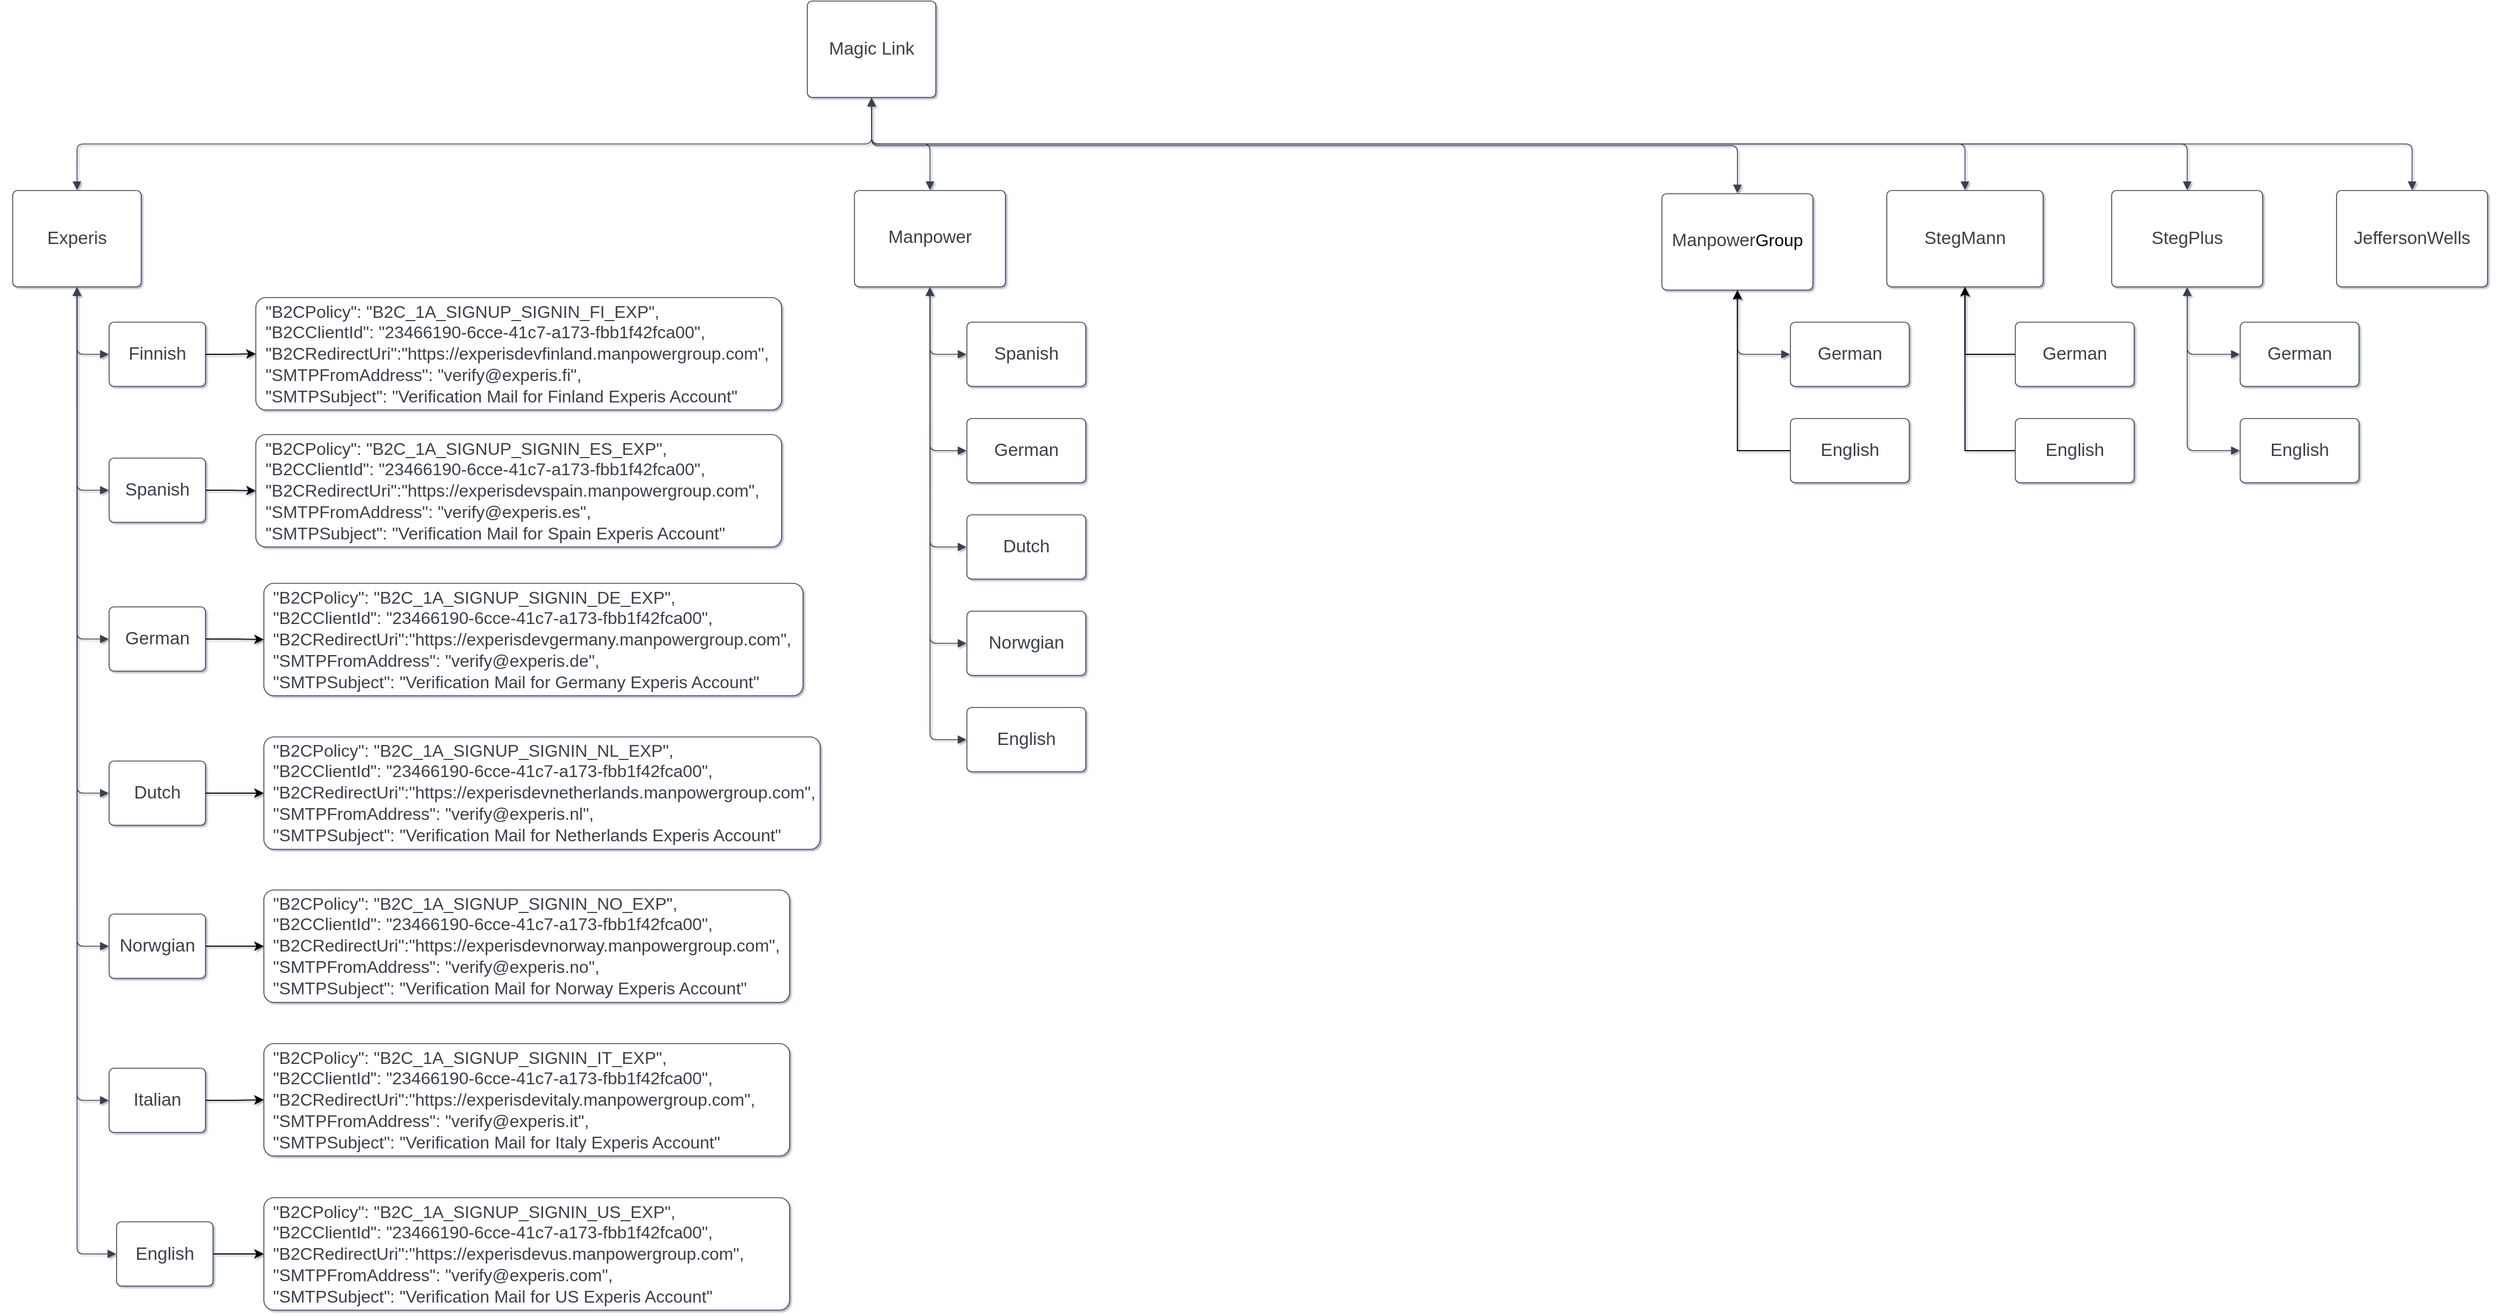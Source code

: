 <mxfile version="16.6.7" type="github">
  <diagram name="Page-1" id="2c0d36ab-eaac-3732-788b-9136903baeff">
    <mxGraphModel dx="1929" dy="1022" grid="0" gridSize="10" guides="1" tooltips="1" connect="1" arrows="1" fold="1" page="1" pageScale="1.5" pageWidth="1169" pageHeight="827" background="none" math="0" shadow="1">
      <root>
        <mxCell id="0" />
        <mxCell id="1" parent="0" />
        <UserObject label="Magic Link" lucidchartObjectId="PiOZ4DX_Big-" id="aTxPhsPDwdjpoUrH5r-v-144">
          <mxCell style="html=1;overflow=block;blockSpacing=1;whiteSpace=wrap;fontSize=16.7;fontColor=#3a414a;spacing=9;strokeColor=#3a414a;strokeOpacity=100;rounded=1;absoluteArcSize=1;arcSize=9;strokeWidth=0.8;" vertex="1" parent="1">
            <mxGeometry x="756.86" y="2" width="120" height="90" as="geometry" />
          </mxCell>
        </UserObject>
        <UserObject label="" lucidchartObjectId="ZiOZGguRaLmm" id="aTxPhsPDwdjpoUrH5r-v-145">
          <mxCell style="html=1;jettySize=18;whiteSpace=wrap;fontSize=13;strokeColor=#3a414a;strokeOpacity=100;strokeWidth=0.8;rounded=1;arcSize=12;edgeStyle=orthogonalEdgeStyle;startArrow=none;endArrow=block;endFill=1;exitX=0.5;exitY=1.004;exitPerimeter=0;entryX=0.5;entryY=-0.004;entryPerimeter=0;" edge="1" parent="1" source="aTxPhsPDwdjpoUrH5r-v-144" target="aTxPhsPDwdjpoUrH5r-v-146">
            <mxGeometry width="100" height="100" relative="1" as="geometry">
              <Array as="points" />
            </mxGeometry>
          </mxCell>
        </UserObject>
        <UserObject label="Experis" lucidchartObjectId="1iOZnD-nTKx4" id="aTxPhsPDwdjpoUrH5r-v-146">
          <mxCell style="html=1;overflow=block;blockSpacing=1;whiteSpace=wrap;fontSize=16.7;fontColor=#3a414a;spacing=9;strokeColor=#3a414a;strokeOpacity=100;rounded=1;absoluteArcSize=1;arcSize=9;strokeWidth=0.8;" vertex="1" parent="1">
            <mxGeometry x="14.86" y="179" width="120" height="90" as="geometry" />
          </mxCell>
        </UserObject>
        <UserObject label="&lt;div style=&quot;display: flex; justify-content: center; text-align: center; align-items: baseline; font-size: 0; line-height: 1.25;margin-top: -2px;&quot;&gt;&lt;span&gt;&lt;span style=&quot;font-size:16.7px;color:#3a414a;&quot;&gt;Manpower&lt;/span&gt;&lt;span style=&quot;font-size:16px;color:#000000;&quot;&gt;  &lt;/span&gt;&lt;/span&gt;&lt;/div&gt;" lucidchartObjectId="skOZSB2yyKiF" id="aTxPhsPDwdjpoUrH5r-v-147">
          <mxCell style="html=1;overflow=block;blockSpacing=1;whiteSpace=wrap;fontSize=13;spacing=9;strokeColor=#3a414a;strokeOpacity=100;rounded=1;absoluteArcSize=1;arcSize=9;strokeWidth=0.8;" vertex="1" parent="1">
            <mxGeometry x="800.86" y="179" width="141" height="90" as="geometry" />
          </mxCell>
        </UserObject>
        <UserObject label="&lt;div style=&quot;display: flex; justify-content: center; text-align: center; align-items: baseline; font-size: 0; line-height: 1.25;margin-top: -2px;&quot;&gt;&lt;span&gt;&lt;span style=&quot;font-size:16.7px;color:#3a414a;&quot;&gt;Manpower&lt;/span&gt;&lt;span style=&quot;font-size:16px;color:#000000;&quot;&gt;Group &lt;/span&gt;&lt;/span&gt;&lt;/div&gt;" lucidchartObjectId="JkOZE8Wvqn3B" id="aTxPhsPDwdjpoUrH5r-v-148">
          <mxCell style="html=1;overflow=block;blockSpacing=1;whiteSpace=wrap;fontSize=13;spacing=9;strokeColor=#3a414a;strokeOpacity=100;rounded=1;absoluteArcSize=1;arcSize=9;strokeWidth=0.8;" vertex="1" parent="1">
            <mxGeometry x="1554.86" y="182" width="141" height="90" as="geometry" />
          </mxCell>
        </UserObject>
        <UserObject label="StegMann" lucidchartObjectId="2kOZYdI3XuVO" id="aTxPhsPDwdjpoUrH5r-v-149">
          <mxCell style="html=1;overflow=block;blockSpacing=1;whiteSpace=wrap;fontSize=16.7;fontColor=#3a414a;spacing=9;strokeColor=#3a414a;strokeOpacity=100;rounded=1;absoluteArcSize=1;arcSize=9;strokeWidth=0.8;" vertex="1" parent="1">
            <mxGeometry x="1764.86" y="179" width="146" height="90" as="geometry" />
          </mxCell>
        </UserObject>
        <UserObject label="StegPlus" lucidchartObjectId="nlOZSswLDvKH" id="aTxPhsPDwdjpoUrH5r-v-150">
          <mxCell style="html=1;overflow=block;blockSpacing=1;whiteSpace=wrap;fontSize=16.7;fontColor=#3a414a;spacing=9;strokeColor=#3a414a;strokeOpacity=100;rounded=1;absoluteArcSize=1;arcSize=9;strokeWidth=0.8;" vertex="1" parent="1">
            <mxGeometry x="1974.86" y="179" width="141" height="90" as="geometry" />
          </mxCell>
        </UserObject>
        <UserObject label="" lucidchartObjectId="QlOZ30-aLBsC" id="aTxPhsPDwdjpoUrH5r-v-151">
          <mxCell style="html=1;jettySize=18;whiteSpace=wrap;fontSize=13;strokeColor=#3a414a;strokeOpacity=100;strokeWidth=0.8;rounded=1;arcSize=12;edgeStyle=orthogonalEdgeStyle;startArrow=block;startFill=1;endArrow=block;endFill=1;exitX=0.5;exitY=-0.004;exitPerimeter=0;entryX=0.5;entryY=1.004;entryPerimeter=0;" edge="1" parent="1" source="aTxPhsPDwdjpoUrH5r-v-147" target="aTxPhsPDwdjpoUrH5r-v-144">
            <mxGeometry width="100" height="100" relative="1" as="geometry">
              <Array as="points" />
            </mxGeometry>
          </mxCell>
        </UserObject>
        <UserObject label="" lucidchartObjectId="mmOZuq59VtZW" id="aTxPhsPDwdjpoUrH5r-v-152">
          <mxCell style="html=1;jettySize=18;whiteSpace=wrap;fontSize=13;strokeColor=#3a414a;strokeOpacity=100;strokeWidth=0.8;rounded=1;arcSize=12;edgeStyle=orthogonalEdgeStyle;startArrow=block;startFill=1;endArrow=block;endFill=1;exitX=0.5;exitY=1.004;exitPerimeter=0;entryX=-0.004;entryY=0.5;entryPerimeter=0;" edge="1" parent="1" source="aTxPhsPDwdjpoUrH5r-v-146" target="aTxPhsPDwdjpoUrH5r-v-153">
            <mxGeometry width="100" height="100" relative="1" as="geometry">
              <Array as="points" />
            </mxGeometry>
          </mxCell>
        </UserObject>
        <mxCell id="aTxPhsPDwdjpoUrH5r-v-204" style="edgeStyle=orthogonalEdgeStyle;rounded=0;orthogonalLoop=1;jettySize=auto;html=1;exitX=1;exitY=0.5;exitDx=0;exitDy=0;entryX=0;entryY=0.5;entryDx=0;entryDy=0;fontSize=16;" edge="1" parent="1" source="aTxPhsPDwdjpoUrH5r-v-153" target="aTxPhsPDwdjpoUrH5r-v-202">
          <mxGeometry relative="1" as="geometry" />
        </mxCell>
        <UserObject label="Finnish" lucidchartObjectId="smOZ1ysyvt6c" id="aTxPhsPDwdjpoUrH5r-v-153">
          <mxCell style="html=1;overflow=block;blockSpacing=1;whiteSpace=wrap;fontSize=16.7;fontColor=#3a414a;spacing=9;strokeColor=#3a414a;strokeOpacity=100;rounded=1;absoluteArcSize=1;arcSize=9;strokeWidth=0.8;" vertex="1" parent="1">
            <mxGeometry x="104.86" y="302" width="90" height="60" as="geometry" />
          </mxCell>
        </UserObject>
        <UserObject label="" lucidchartObjectId="7mOZC1Qm9rIK" id="aTxPhsPDwdjpoUrH5r-v-154">
          <mxCell style="html=1;jettySize=18;whiteSpace=wrap;fontSize=13;strokeColor=#3a414a;strokeOpacity=100;strokeWidth=0.8;rounded=1;arcSize=12;edgeStyle=orthogonalEdgeStyle;startArrow=block;startFill=1;endArrow=block;endFill=1;exitX=0.5;exitY=-0.004;exitPerimeter=0;entryX=0.5;entryY=1.004;entryPerimeter=0;" edge="1" parent="1" source="aTxPhsPDwdjpoUrH5r-v-148" target="aTxPhsPDwdjpoUrH5r-v-144">
            <mxGeometry width="100" height="100" relative="1" as="geometry">
              <Array as="points" />
            </mxGeometry>
          </mxCell>
        </UserObject>
        <UserObject label="" lucidchartObjectId="anOZwPcGyAYV" id="aTxPhsPDwdjpoUrH5r-v-155">
          <mxCell style="html=1;jettySize=18;whiteSpace=wrap;fontSize=13;strokeColor=#3a414a;strokeOpacity=100;strokeWidth=0.8;rounded=1;arcSize=12;edgeStyle=orthogonalEdgeStyle;startArrow=block;startFill=1;endArrow=block;endFill=1;exitX=0.5;exitY=-0.004;exitPerimeter=0;entryX=0.5;entryY=1.004;entryPerimeter=0;" edge="1" parent="1" source="aTxPhsPDwdjpoUrH5r-v-149" target="aTxPhsPDwdjpoUrH5r-v-144">
            <mxGeometry width="100" height="100" relative="1" as="geometry">
              <Array as="points" />
            </mxGeometry>
          </mxCell>
        </UserObject>
        <UserObject label="" lucidchartObjectId="nnOZwjyOks1X" id="aTxPhsPDwdjpoUrH5r-v-156">
          <mxCell style="html=1;jettySize=18;whiteSpace=wrap;fontSize=13;strokeColor=#3a414a;strokeOpacity=100;strokeWidth=0.8;rounded=1;arcSize=12;edgeStyle=orthogonalEdgeStyle;startArrow=block;startFill=1;endArrow=block;endFill=1;exitX=0.5;exitY=-0.004;exitPerimeter=0;entryX=0.5;entryY=1.004;entryPerimeter=0;" edge="1" parent="1" source="aTxPhsPDwdjpoUrH5r-v-150" target="aTxPhsPDwdjpoUrH5r-v-144">
            <mxGeometry width="100" height="100" relative="1" as="geometry">
              <Array as="points" />
            </mxGeometry>
          </mxCell>
        </UserObject>
        <mxCell id="aTxPhsPDwdjpoUrH5r-v-233" style="edgeStyle=orthogonalEdgeStyle;rounded=0;orthogonalLoop=1;jettySize=auto;html=1;exitX=1;exitY=0.5;exitDx=0;exitDy=0;fontSize=16;" edge="1" parent="1" source="aTxPhsPDwdjpoUrH5r-v-157" target="aTxPhsPDwdjpoUrH5r-v-218">
          <mxGeometry relative="1" as="geometry" />
        </mxCell>
        <UserObject label="Spanish" lucidchartObjectId="yoOZtOEQ.x4f" id="aTxPhsPDwdjpoUrH5r-v-157">
          <mxCell style="html=1;overflow=block;blockSpacing=1;whiteSpace=wrap;fontSize=16.7;fontColor=#3a414a;spacing=9;strokeColor=#3a414a;strokeOpacity=100;rounded=1;absoluteArcSize=1;arcSize=9;strokeWidth=0.8;" vertex="1" parent="1">
            <mxGeometry x="104.86" y="429" width="90" height="60" as="geometry" />
          </mxCell>
        </UserObject>
        <UserObject label="" lucidchartObjectId="GoOZQtOKytFp" id="aTxPhsPDwdjpoUrH5r-v-158">
          <mxCell style="html=1;jettySize=18;whiteSpace=wrap;fontSize=13;strokeColor=#3a414a;strokeOpacity=100;strokeWidth=0.8;rounded=1;arcSize=12;edgeStyle=orthogonalEdgeStyle;startArrow=block;startFill=1;endArrow=block;endFill=1;exitX=-0.004;exitY=0.5;exitPerimeter=0;entryX=0.5;entryY=1.004;entryPerimeter=0;" edge="1" parent="1" source="aTxPhsPDwdjpoUrH5r-v-157" target="aTxPhsPDwdjpoUrH5r-v-146">
            <mxGeometry width="100" height="100" relative="1" as="geometry">
              <Array as="points" />
            </mxGeometry>
          </mxCell>
        </UserObject>
        <mxCell id="aTxPhsPDwdjpoUrH5r-v-232" style="edgeStyle=orthogonalEdgeStyle;rounded=0;orthogonalLoop=1;jettySize=auto;html=1;exitX=1;exitY=0.5;exitDx=0;exitDy=0;entryX=0;entryY=0.5;entryDx=0;entryDy=0;fontSize=16;" edge="1" parent="1" source="aTxPhsPDwdjpoUrH5r-v-159" target="aTxPhsPDwdjpoUrH5r-v-221">
          <mxGeometry relative="1" as="geometry" />
        </mxCell>
        <UserObject label="German" lucidchartObjectId="PoOZZvPEHMNO" id="aTxPhsPDwdjpoUrH5r-v-159">
          <mxCell style="html=1;overflow=block;blockSpacing=1;whiteSpace=wrap;fontSize=16.7;fontColor=#3a414a;spacing=9;strokeColor=#3a414a;strokeOpacity=100;rounded=1;absoluteArcSize=1;arcSize=9;strokeWidth=0.8;" vertex="1" parent="1">
            <mxGeometry x="104.86" y="568" width="90" height="60" as="geometry" />
          </mxCell>
        </UserObject>
        <mxCell id="aTxPhsPDwdjpoUrH5r-v-224" style="edgeStyle=orthogonalEdgeStyle;rounded=0;orthogonalLoop=1;jettySize=auto;html=1;exitX=1;exitY=0.5;exitDx=0;exitDy=0;entryX=0;entryY=0.5;entryDx=0;entryDy=0;fontSize=16;" edge="1" parent="1" source="aTxPhsPDwdjpoUrH5r-v-160" target="aTxPhsPDwdjpoUrH5r-v-223">
          <mxGeometry relative="1" as="geometry" />
        </mxCell>
        <UserObject label="Dutch" lucidchartObjectId="2oOZGnbe2nEk" id="aTxPhsPDwdjpoUrH5r-v-160">
          <mxCell style="html=1;overflow=block;blockSpacing=1;whiteSpace=wrap;fontSize=16.7;fontColor=#3a414a;spacing=9;strokeColor=#3a414a;strokeOpacity=100;rounded=1;absoluteArcSize=1;arcSize=9;strokeWidth=0.8;" vertex="1" parent="1">
            <mxGeometry x="104.86" y="712" width="90" height="60" as="geometry" />
          </mxCell>
        </UserObject>
        <mxCell id="aTxPhsPDwdjpoUrH5r-v-226" style="edgeStyle=orthogonalEdgeStyle;rounded=0;orthogonalLoop=1;jettySize=auto;html=1;exitX=1;exitY=0.5;exitDx=0;exitDy=0;entryX=0;entryY=0.5;entryDx=0;entryDy=0;fontSize=16;" edge="1" parent="1" source="aTxPhsPDwdjpoUrH5r-v-161" target="aTxPhsPDwdjpoUrH5r-v-225">
          <mxGeometry relative="1" as="geometry" />
        </mxCell>
        <UserObject label="Norwgian" lucidchartObjectId="opOZhRMM~_Cu" id="aTxPhsPDwdjpoUrH5r-v-161">
          <mxCell style="html=1;overflow=block;blockSpacing=1;whiteSpace=wrap;fontSize=16.7;fontColor=#3a414a;spacing=9;strokeColor=#3a414a;strokeOpacity=100;rounded=1;absoluteArcSize=1;arcSize=9;strokeWidth=0.8;" vertex="1" parent="1">
            <mxGeometry x="104.86" y="855" width="90" height="60" as="geometry" />
          </mxCell>
        </UserObject>
        <UserObject label="" lucidchartObjectId="FpOZ~HUqA6MZ" id="aTxPhsPDwdjpoUrH5r-v-162">
          <mxCell style="html=1;jettySize=18;whiteSpace=wrap;fontSize=13;strokeColor=#3a414a;strokeOpacity=100;strokeWidth=0.8;rounded=1;arcSize=12;edgeStyle=orthogonalEdgeStyle;startArrow=block;startFill=1;endArrow=block;endFill=1;exitX=-0.004;exitY=0.5;exitPerimeter=0;entryX=0.5;entryY=1.004;entryPerimeter=0;" edge="1" parent="1" source="aTxPhsPDwdjpoUrH5r-v-159" target="aTxPhsPDwdjpoUrH5r-v-146">
            <mxGeometry width="100" height="100" relative="1" as="geometry">
              <Array as="points" />
            </mxGeometry>
          </mxCell>
        </UserObject>
        <UserObject label="" lucidchartObjectId="KpOZp.D63iBw" id="aTxPhsPDwdjpoUrH5r-v-163">
          <mxCell style="html=1;jettySize=18;whiteSpace=wrap;fontSize=13;strokeColor=#3a414a;strokeOpacity=100;strokeWidth=0.8;rounded=1;arcSize=12;edgeStyle=orthogonalEdgeStyle;startArrow=block;startFill=1;endArrow=block;endFill=1;exitX=-0.004;exitY=0.5;exitPerimeter=0;entryX=0.5;entryY=1.004;entryPerimeter=0;" edge="1" parent="1" source="aTxPhsPDwdjpoUrH5r-v-160" target="aTxPhsPDwdjpoUrH5r-v-146">
            <mxGeometry width="100" height="100" relative="1" as="geometry">
              <Array as="points" />
            </mxGeometry>
          </mxCell>
        </UserObject>
        <UserObject label="" lucidchartObjectId="VpOZRImWIGP0" id="aTxPhsPDwdjpoUrH5r-v-164">
          <mxCell style="html=1;jettySize=18;whiteSpace=wrap;fontSize=13;strokeColor=#3a414a;strokeOpacity=100;strokeWidth=0.8;rounded=1;arcSize=12;edgeStyle=orthogonalEdgeStyle;startArrow=block;startFill=1;endArrow=block;endFill=1;exitX=-0.004;exitY=0.5;exitPerimeter=0;entryX=0.5;entryY=1.004;entryPerimeter=0;" edge="1" parent="1" source="aTxPhsPDwdjpoUrH5r-v-161" target="aTxPhsPDwdjpoUrH5r-v-146">
            <mxGeometry width="100" height="100" relative="1" as="geometry">
              <Array as="points" />
            </mxGeometry>
          </mxCell>
        </UserObject>
        <mxCell id="aTxPhsPDwdjpoUrH5r-v-231" style="edgeStyle=orthogonalEdgeStyle;rounded=0;orthogonalLoop=1;jettySize=auto;html=1;exitX=1;exitY=0.5;exitDx=0;exitDy=0;entryX=0;entryY=0.5;entryDx=0;entryDy=0;fontSize=16;" edge="1" parent="1" source="aTxPhsPDwdjpoUrH5r-v-165" target="aTxPhsPDwdjpoUrH5r-v-227">
          <mxGeometry relative="1" as="geometry" />
        </mxCell>
        <UserObject label="Italian" lucidchartObjectId="0qOZ~KKtSK-b" id="aTxPhsPDwdjpoUrH5r-v-165">
          <mxCell style="html=1;overflow=block;blockSpacing=1;whiteSpace=wrap;fontSize=16.7;fontColor=#3a414a;spacing=9;strokeColor=#3a414a;strokeOpacity=100;rounded=1;absoluteArcSize=1;arcSize=9;strokeWidth=0.8;" vertex="1" parent="1">
            <mxGeometry x="104.86" y="999" width="90" height="60" as="geometry" />
          </mxCell>
        </UserObject>
        <UserObject label="" lucidchartObjectId="_qOZkhLXlt3I" id="aTxPhsPDwdjpoUrH5r-v-166">
          <mxCell style="html=1;jettySize=18;whiteSpace=wrap;fontSize=13;strokeColor=#3a414a;strokeOpacity=100;strokeWidth=0.8;rounded=1;arcSize=12;edgeStyle=orthogonalEdgeStyle;startArrow=block;startFill=1;endArrow=block;endFill=1;exitX=-0.004;exitY=0.5;exitPerimeter=0;entryX=0.5;entryY=1.004;entryPerimeter=0;" edge="1" parent="1" source="aTxPhsPDwdjpoUrH5r-v-165" target="aTxPhsPDwdjpoUrH5r-v-146">
            <mxGeometry width="100" height="100" relative="1" as="geometry">
              <Array as="points" />
            </mxGeometry>
          </mxCell>
        </UserObject>
        <mxCell id="aTxPhsPDwdjpoUrH5r-v-230" style="edgeStyle=orthogonalEdgeStyle;rounded=0;orthogonalLoop=1;jettySize=auto;html=1;exitX=1;exitY=0.5;exitDx=0;exitDy=0;entryX=0;entryY=0.5;entryDx=0;entryDy=0;fontSize=16;" edge="1" parent="1" source="aTxPhsPDwdjpoUrH5r-v-167" target="aTxPhsPDwdjpoUrH5r-v-229">
          <mxGeometry relative="1" as="geometry" />
        </mxCell>
        <UserObject label="English" lucidchartObjectId="crOZBmjW4GDi" id="aTxPhsPDwdjpoUrH5r-v-167">
          <mxCell style="html=1;overflow=block;blockSpacing=1;whiteSpace=wrap;fontSize=16.7;fontColor=#3a414a;spacing=9;strokeColor=#3a414a;strokeOpacity=100;rounded=1;absoluteArcSize=1;arcSize=9;strokeWidth=0.8;" vertex="1" parent="1">
            <mxGeometry x="111.86" y="1142.5" width="90" height="60" as="geometry" />
          </mxCell>
        </UserObject>
        <UserObject label="" lucidchartObjectId="mrOZgtfzI4AG" id="aTxPhsPDwdjpoUrH5r-v-168">
          <mxCell style="html=1;jettySize=18;whiteSpace=wrap;fontSize=13;strokeColor=#3a414a;strokeOpacity=100;strokeWidth=0.8;rounded=1;arcSize=12;edgeStyle=orthogonalEdgeStyle;startArrow=block;startFill=1;endArrow=block;endFill=1;exitX=-0.004;exitY=0.5;exitPerimeter=0;entryX=0.5;entryY=1.004;entryPerimeter=0;" edge="1" parent="1" source="aTxPhsPDwdjpoUrH5r-v-167" target="aTxPhsPDwdjpoUrH5r-v-146">
            <mxGeometry width="100" height="100" relative="1" as="geometry">
              <Array as="points" />
            </mxGeometry>
          </mxCell>
        </UserObject>
        <UserObject label="Spanish" lucidchartObjectId="YrOZo3ADtBTB" id="aTxPhsPDwdjpoUrH5r-v-169">
          <mxCell style="html=1;overflow=block;blockSpacing=1;whiteSpace=wrap;fontSize=16.7;fontColor=#3a414a;spacing=9;strokeColor=#3a414a;strokeOpacity=100;rounded=1;absoluteArcSize=1;arcSize=9;strokeWidth=0.8;" vertex="1" parent="1">
            <mxGeometry x="905.86" y="302" width="111" height="60" as="geometry" />
          </mxCell>
        </UserObject>
        <UserObject label="German" lucidchartObjectId="YrOZrPRo0wzg" id="aTxPhsPDwdjpoUrH5r-v-170">
          <mxCell style="html=1;overflow=block;blockSpacing=1;whiteSpace=wrap;fontSize=16.7;fontColor=#3a414a;spacing=9;strokeColor=#3a414a;strokeOpacity=100;rounded=1;absoluteArcSize=1;arcSize=9;strokeWidth=0.8;" vertex="1" parent="1">
            <mxGeometry x="905.86" y="392" width="111" height="60" as="geometry" />
          </mxCell>
        </UserObject>
        <UserObject label="Dutch" lucidchartObjectId="YrOZ6GHuChBZ" id="aTxPhsPDwdjpoUrH5r-v-171">
          <mxCell style="html=1;overflow=block;blockSpacing=1;whiteSpace=wrap;fontSize=16.7;fontColor=#3a414a;spacing=9;strokeColor=#3a414a;strokeOpacity=100;rounded=1;absoluteArcSize=1;arcSize=9;strokeWidth=0.8;" vertex="1" parent="1">
            <mxGeometry x="905.86" y="482" width="111" height="60" as="geometry" />
          </mxCell>
        </UserObject>
        <UserObject label="Norwgian" lucidchartObjectId="YrOZnq7VTXp8" id="aTxPhsPDwdjpoUrH5r-v-172">
          <mxCell style="html=1;overflow=block;blockSpacing=1;whiteSpace=wrap;fontSize=16.7;fontColor=#3a414a;spacing=9;strokeColor=#3a414a;strokeOpacity=100;rounded=1;absoluteArcSize=1;arcSize=9;strokeWidth=0.8;" vertex="1" parent="1">
            <mxGeometry x="905.86" y="572" width="111" height="60" as="geometry" />
          </mxCell>
        </UserObject>
        <UserObject label="" lucidchartObjectId="8rOZ7X~yXJDq" id="aTxPhsPDwdjpoUrH5r-v-173">
          <mxCell style="html=1;jettySize=18;whiteSpace=wrap;fontSize=13;strokeColor=#3a414a;strokeOpacity=100;strokeWidth=0.8;rounded=1;arcSize=12;edgeStyle=orthogonalEdgeStyle;startArrow=block;startFill=1;endArrow=block;endFill=1;exitX=-0.004;exitY=0.5;exitPerimeter=0;entryX=0.5;entryY=1.004;entryPerimeter=0;" edge="1" parent="1" source="aTxPhsPDwdjpoUrH5r-v-169" target="aTxPhsPDwdjpoUrH5r-v-147">
            <mxGeometry width="100" height="100" relative="1" as="geometry">
              <Array as="points" />
            </mxGeometry>
          </mxCell>
        </UserObject>
        <UserObject label="" lucidchartObjectId=".rOZnJ9vXAry" id="aTxPhsPDwdjpoUrH5r-v-174">
          <mxCell style="html=1;jettySize=18;whiteSpace=wrap;fontSize=13;strokeColor=#3a414a;strokeOpacity=100;strokeWidth=0.8;rounded=1;arcSize=12;edgeStyle=orthogonalEdgeStyle;startArrow=block;startFill=1;endArrow=block;endFill=1;exitX=-0.004;exitY=0.5;exitPerimeter=0;entryX=0.5;entryY=1.004;entryPerimeter=0;" edge="1" parent="1" source="aTxPhsPDwdjpoUrH5r-v-170" target="aTxPhsPDwdjpoUrH5r-v-147">
            <mxGeometry width="100" height="100" relative="1" as="geometry">
              <Array as="points" />
            </mxGeometry>
          </mxCell>
        </UserObject>
        <UserObject label="" lucidchartObjectId="bsOZBoeXT7Sf" id="aTxPhsPDwdjpoUrH5r-v-175">
          <mxCell style="html=1;jettySize=18;whiteSpace=wrap;fontSize=13;strokeColor=#3a414a;strokeOpacity=100;strokeWidth=0.8;rounded=1;arcSize=12;edgeStyle=orthogonalEdgeStyle;startArrow=block;startFill=1;endArrow=block;endFill=1;exitX=-0.004;exitY=0.5;exitPerimeter=0;entryX=0.5;entryY=1.004;entryPerimeter=0;" edge="1" parent="1" source="aTxPhsPDwdjpoUrH5r-v-171" target="aTxPhsPDwdjpoUrH5r-v-147">
            <mxGeometry width="100" height="100" relative="1" as="geometry">
              <Array as="points" />
            </mxGeometry>
          </mxCell>
        </UserObject>
        <UserObject label="" lucidchartObjectId="fsOZ~lTC-xKP" id="aTxPhsPDwdjpoUrH5r-v-176">
          <mxCell style="html=1;jettySize=18;whiteSpace=wrap;fontSize=13;strokeColor=#3a414a;strokeOpacity=100;strokeWidth=0.8;rounded=1;arcSize=12;edgeStyle=orthogonalEdgeStyle;startArrow=block;startFill=1;endArrow=block;endFill=1;exitX=-0.004;exitY=0.5;exitPerimeter=0;entryX=0.5;entryY=1.004;entryPerimeter=0;" edge="1" parent="1" source="aTxPhsPDwdjpoUrH5r-v-172" target="aTxPhsPDwdjpoUrH5r-v-147">
            <mxGeometry width="100" height="100" relative="1" as="geometry">
              <Array as="points" />
            </mxGeometry>
          </mxCell>
        </UserObject>
        <UserObject label="English" lucidchartObjectId="qsOZoRuWQ4cu" id="aTxPhsPDwdjpoUrH5r-v-177">
          <mxCell style="html=1;overflow=block;blockSpacing=1;whiteSpace=wrap;fontSize=16.7;fontColor=#3a414a;spacing=9;strokeColor=#3a414a;strokeOpacity=100;rounded=1;absoluteArcSize=1;arcSize=9;strokeWidth=0.8;" vertex="1" parent="1">
            <mxGeometry x="905.86" y="662" width="111" height="60" as="geometry" />
          </mxCell>
        </UserObject>
        <UserObject label="" lucidchartObjectId="AsOZUD6VO1pV" id="aTxPhsPDwdjpoUrH5r-v-178">
          <mxCell style="html=1;jettySize=18;whiteSpace=wrap;fontSize=13;strokeColor=#3a414a;strokeOpacity=100;strokeWidth=0.8;rounded=1;arcSize=12;edgeStyle=orthogonalEdgeStyle;startArrow=block;startFill=1;endArrow=block;endFill=1;exitX=-0.004;exitY=0.5;exitPerimeter=0;entryX=0.5;entryY=1.004;entryPerimeter=0;" edge="1" parent="1" source="aTxPhsPDwdjpoUrH5r-v-177" target="aTxPhsPDwdjpoUrH5r-v-147">
            <mxGeometry width="100" height="100" relative="1" as="geometry">
              <Array as="points" />
            </mxGeometry>
          </mxCell>
        </UserObject>
        <UserObject label="German" lucidchartObjectId="ltOZLlZ9kkQ_" id="aTxPhsPDwdjpoUrH5r-v-179">
          <mxCell style="html=1;overflow=block;blockSpacing=1;whiteSpace=wrap;fontSize=16.7;fontColor=#3a414a;spacing=9;strokeColor=#3a414a;strokeOpacity=100;rounded=1;absoluteArcSize=1;arcSize=9;strokeWidth=0.8;" vertex="1" parent="1">
            <mxGeometry x="1674.86" y="302" width="111" height="60" as="geometry" />
          </mxCell>
        </UserObject>
        <UserObject label="" lucidchartObjectId="utOZbARycSxN" id="aTxPhsPDwdjpoUrH5r-v-180">
          <mxCell style="html=1;jettySize=18;whiteSpace=wrap;fontSize=13;strokeColor=#3a414a;strokeOpacity=100;strokeWidth=0.8;rounded=1;arcSize=12;edgeStyle=orthogonalEdgeStyle;startArrow=block;startFill=1;endArrow=block;endFill=1;exitX=-0.004;exitY=0.5;exitPerimeter=0;entryX=0.5;entryY=1.004;entryPerimeter=0;" edge="1" parent="1" source="aTxPhsPDwdjpoUrH5r-v-179" target="aTxPhsPDwdjpoUrH5r-v-148">
            <mxGeometry width="100" height="100" relative="1" as="geometry">
              <Array as="points" />
            </mxGeometry>
          </mxCell>
        </UserObject>
        <mxCell id="aTxPhsPDwdjpoUrH5r-v-198" style="edgeStyle=orthogonalEdgeStyle;rounded=0;orthogonalLoop=1;jettySize=auto;html=1;exitX=0;exitY=0.5;exitDx=0;exitDy=0;entryX=0.5;entryY=1;entryDx=0;entryDy=0;" edge="1" parent="1" source="aTxPhsPDwdjpoUrH5r-v-181" target="aTxPhsPDwdjpoUrH5r-v-149">
          <mxGeometry relative="1" as="geometry">
            <mxPoint x="1829.86" y="272" as="targetPoint" />
          </mxGeometry>
        </mxCell>
        <UserObject label="German" lucidchartObjectId="9tOZ.i9aaJHR" id="aTxPhsPDwdjpoUrH5r-v-181">
          <mxCell style="html=1;overflow=block;blockSpacing=1;whiteSpace=wrap;fontSize=16.7;fontColor=#3a414a;spacing=9;strokeColor=#3a414a;strokeOpacity=100;rounded=1;absoluteArcSize=1;arcSize=9;strokeWidth=0.8;" vertex="1" parent="1">
            <mxGeometry x="1884.86" y="302" width="111" height="60" as="geometry" />
          </mxCell>
        </UserObject>
        <UserObject label="German" lucidchartObjectId="~tOZXUMlGgSw" id="aTxPhsPDwdjpoUrH5r-v-182">
          <mxCell style="html=1;overflow=block;blockSpacing=1;whiteSpace=wrap;fontSize=16.7;fontColor=#3a414a;spacing=9;strokeColor=#3a414a;strokeOpacity=100;rounded=1;absoluteArcSize=1;arcSize=9;strokeWidth=0.8;" vertex="1" parent="1">
            <mxGeometry x="2094.86" y="302" width="111" height="60" as="geometry" />
          </mxCell>
        </UserObject>
        <UserObject label="" lucidchartObjectId="yuOZfYryZhUf" id="aTxPhsPDwdjpoUrH5r-v-183">
          <mxCell style="html=1;jettySize=18;whiteSpace=wrap;fontSize=13;strokeColor=#3a414a;strokeOpacity=100;strokeWidth=0.8;rounded=1;arcSize=12;edgeStyle=orthogonalEdgeStyle;startArrow=block;startFill=1;endArrow=block;endFill=1;exitX=-0.004;exitY=0.5;exitPerimeter=0;entryX=0.5;entryY=1.004;entryPerimeter=0;" edge="1" parent="1" source="aTxPhsPDwdjpoUrH5r-v-182" target="aTxPhsPDwdjpoUrH5r-v-150">
            <mxGeometry width="100" height="100" relative="1" as="geometry">
              <Array as="points" />
            </mxGeometry>
          </mxCell>
        </UserObject>
        <mxCell id="aTxPhsPDwdjpoUrH5r-v-195" style="edgeStyle=orthogonalEdgeStyle;rounded=0;orthogonalLoop=1;jettySize=auto;html=1;exitX=0;exitY=0.5;exitDx=0;exitDy=0;entryX=0.5;entryY=1;entryDx=0;entryDy=0;" edge="1" parent="1" source="aTxPhsPDwdjpoUrH5r-v-184" target="aTxPhsPDwdjpoUrH5r-v-148">
          <mxGeometry relative="1" as="geometry" />
        </mxCell>
        <UserObject label="English" lucidchartObjectId="XuOZXQvgG2YF" id="aTxPhsPDwdjpoUrH5r-v-184">
          <mxCell style="html=1;overflow=block;blockSpacing=1;whiteSpace=wrap;fontSize=16.7;fontColor=#3a414a;spacing=9;strokeColor=#3a414a;strokeOpacity=100;rounded=1;absoluteArcSize=1;arcSize=9;strokeWidth=0.8;" vertex="1" parent="1">
            <mxGeometry x="1674.86" y="392" width="111" height="60" as="geometry" />
          </mxCell>
        </UserObject>
        <mxCell id="aTxPhsPDwdjpoUrH5r-v-196" style="edgeStyle=orthogonalEdgeStyle;rounded=0;orthogonalLoop=1;jettySize=auto;html=1;exitX=0;exitY=0.5;exitDx=0;exitDy=0;entryX=0.5;entryY=1;entryDx=0;entryDy=0;" edge="1" parent="1" source="aTxPhsPDwdjpoUrH5r-v-185" target="aTxPhsPDwdjpoUrH5r-v-149">
          <mxGeometry relative="1" as="geometry" />
        </mxCell>
        <UserObject label="English" lucidchartObjectId="2uOZBfirKI~L" id="aTxPhsPDwdjpoUrH5r-v-185">
          <mxCell style="html=1;overflow=block;blockSpacing=1;whiteSpace=wrap;fontSize=16.7;fontColor=#3a414a;spacing=9;strokeColor=#3a414a;strokeOpacity=100;rounded=1;absoluteArcSize=1;arcSize=9;strokeWidth=0.8;" vertex="1" parent="1">
            <mxGeometry x="1884.86" y="392" width="111" height="60" as="geometry" />
          </mxCell>
        </UserObject>
        <UserObject label="English" lucidchartObjectId="6uOZ7QqMrSAc" id="aTxPhsPDwdjpoUrH5r-v-186">
          <mxCell style="html=1;overflow=block;blockSpacing=1;whiteSpace=wrap;fontSize=16.7;fontColor=#3a414a;spacing=9;strokeColor=#3a414a;strokeOpacity=100;rounded=1;absoluteArcSize=1;arcSize=9;strokeWidth=0.8;" vertex="1" parent="1">
            <mxGeometry x="2094.86" y="392" width="111" height="60" as="geometry" />
          </mxCell>
        </UserObject>
        <UserObject label="" lucidchartObjectId="vvOZ_V.a8kea" id="aTxPhsPDwdjpoUrH5r-v-187">
          <mxCell style="html=1;jettySize=18;whiteSpace=wrap;fontSize=13;strokeColor=#3a414a;strokeOpacity=100;strokeWidth=0.8;rounded=1;arcSize=12;edgeStyle=orthogonalEdgeStyle;startArrow=block;startFill=1;endArrow=block;endFill=1;exitX=-0.004;exitY=0.5;exitPerimeter=0;entryX=0.5;entryY=1.004;entryPerimeter=0;" edge="1" parent="1" source="aTxPhsPDwdjpoUrH5r-v-186" target="aTxPhsPDwdjpoUrH5r-v-150">
            <mxGeometry width="100" height="100" relative="1" as="geometry">
              <Array as="points" />
            </mxGeometry>
          </mxCell>
        </UserObject>
        <UserObject label="" lucidchartObjectId="mxOZ7-FL6hQk" id="aTxPhsPDwdjpoUrH5r-v-189">
          <mxCell style="html=1;overflow=block;blockSpacing=1;whiteSpace=wrap;shape=image;fontSize=13;spacing=0;strokeColor=none;strokeOpacity=100;strokeWidth=0;image=https://images.lucid.app/images/5ec6b2d9-2004-4052-a7e9-87956bae6b9a/content;imageAspect=0;" vertex="1" parent="1">
            <mxGeometry x="793.86" y="242" width="156" height="23" as="geometry" />
          </mxCell>
        </UserObject>
        <UserObject label="JeffersonWells" lucidchartObjectId="0xOZuvp.iQ-n" id="aTxPhsPDwdjpoUrH5r-v-190">
          <mxCell style="html=1;overflow=block;blockSpacing=1;whiteSpace=wrap;fontSize=16.7;fontColor=#3a414a;spacing=9;strokeColor=#3a414a;strokeOpacity=100;rounded=1;absoluteArcSize=1;arcSize=9;strokeWidth=0.8;" vertex="1" parent="1">
            <mxGeometry x="2184.86" y="179" width="141" height="90" as="geometry" />
          </mxCell>
        </UserObject>
        <UserObject label="" lucidchartObjectId="syOZ8xI1rzLD" id="aTxPhsPDwdjpoUrH5r-v-191">
          <mxCell style="html=1;jettySize=18;whiteSpace=wrap;fontSize=13;strokeColor=#3a414a;strokeOpacity=100;strokeWidth=0.8;rounded=1;arcSize=12;edgeStyle=orthogonalEdgeStyle;startArrow=block;startFill=1;endArrow=block;endFill=1;exitX=0.5;exitY=-0.004;exitPerimeter=0;entryX=0.5;entryY=1.004;entryPerimeter=0;" edge="1" parent="1" source="aTxPhsPDwdjpoUrH5r-v-190" target="aTxPhsPDwdjpoUrH5r-v-144">
            <mxGeometry width="100" height="100" relative="1" as="geometry">
              <Array as="points" />
            </mxGeometry>
          </mxCell>
        </UserObject>
        <UserObject label="" lucidchartObjectId="DyOZaOJNVXdg" id="aTxPhsPDwdjpoUrH5r-v-192">
          <mxCell style="html=1;overflow=block;blockSpacing=1;whiteSpace=wrap;shape=image;fontSize=13;spacing=0;strokeColor=none;strokeOpacity=100;strokeWidth=0;image=https://images.lucid.app/images/51056cdc-0ba3-4a64-ba9e-0398a73ba7a8/content;imageAspect=0;" vertex="1" parent="1">
            <mxGeometry x="2176.86" y="242" width="156" height="23" as="geometry" />
          </mxCell>
        </UserObject>
        <mxCell id="aTxPhsPDwdjpoUrH5r-v-194" value="" style="shape=image;verticalLabelPosition=bottom;labelBackgroundColor=default;verticalAlign=top;aspect=fixed;imageAspect=0;image=https://sae1stlrsmpgnonprdshb2c.z6.web.core.windows.net/Stegmann-Email-Banner-1200x200.jpg;" vertex="1" parent="1">
          <mxGeometry x="1756.12" y="242" width="158.48" height="23" as="geometry" />
        </mxCell>
        <mxCell id="aTxPhsPDwdjpoUrH5r-v-199" value="" style="shape=image;verticalLabelPosition=bottom;labelBackgroundColor=default;verticalAlign=top;aspect=fixed;imageAspect=0;image=https://sae1stlrsmpgnonprdshb2c.z6.web.core.windows.net/StegPLUS-Email-Banner-1200x200.jpg;" vertex="1" parent="1">
          <mxGeometry x="1947.98" y="235.93" width="194.77" height="29.07" as="geometry" />
        </mxCell>
        <mxCell id="aTxPhsPDwdjpoUrH5r-v-200" value="" style="shape=image;verticalLabelPosition=bottom;labelBackgroundColor=default;verticalAlign=top;aspect=fixed;imageAspect=0;image=https://sae1stlrsmpgnonprdshb2c.z6.web.core.windows.net/EXP_Notification_Email_Header_Image.png;" vertex="1" parent="1">
          <mxGeometry x="1549" y="243.05" width="158.48" height="23" as="geometry" />
        </mxCell>
        <mxCell id="aTxPhsPDwdjpoUrH5r-v-201" value="" style="shape=image;verticalLabelPosition=bottom;labelBackgroundColor=default;verticalAlign=top;aspect=fixed;imageAspect=0;image=https://sae1stlrsmpgnonprdshb2c.z6.web.core.windows.net/EXP_Notification_Email_Header_Image.png;strokeWidth=0;" vertex="1" parent="1">
          <mxGeometry x="3" y="242" width="143.73" height="24.05" as="geometry" />
        </mxCell>
        <mxCell id="aTxPhsPDwdjpoUrH5r-v-202" value="&lt;div style=&quot;font-size: 16px&quot;&gt;&lt;font style=&quot;font-size: 16px&quot;&gt;&quot;B2CPolicy&quot;: &quot;B2C_1A_SIGNUP_SIGNIN_FI_EXP&quot;,&lt;/font&gt;&lt;/div&gt;&lt;div&gt;&lt;span style=&quot;font-size: 16px&quot;&gt;&quot;B2CClientId&quot;: &quot;23466190-6cce-41c7-a173-fbb1f42fca00&quot;,&lt;/span&gt;&lt;/div&gt;&lt;div style=&quot;font-size: 16px&quot;&gt;&lt;font style=&quot;font-size: 16px&quot;&gt;&quot;B2CRedirectUri&quot;:&quot;https://experisdevfinland.manpowergroup.com&quot;,&lt;/font&gt;&lt;/div&gt;&lt;div&gt;&lt;font&gt;&lt;span style=&quot;font-size: 16px&quot;&gt;&quot;SMTPFromAddress&quot;: &quot;verify@experis.fi&quot;,&lt;/span&gt;&lt;br&gt;&lt;/font&gt;&lt;/div&gt;&lt;div&gt;&lt;font&gt;&lt;span style=&quot;font-size: 16px&quot;&gt;&quot;SMTPSubject&quot;: &quot;Verification Mail for Finland Experis Account&quot;&lt;/span&gt;&lt;br&gt;&lt;/font&gt;&lt;/div&gt;" style="whiteSpace=wrap;html=1;fontSize=16.7;strokeColor=#3a414a;fontColor=#3a414a;spacing=9;rounded=1;arcSize=9;strokeWidth=0.8;align=left;" vertex="1" parent="1">
          <mxGeometry x="241.86" y="279" width="491" height="105" as="geometry" />
        </mxCell>
        <mxCell id="aTxPhsPDwdjpoUrH5r-v-218" value="&lt;div style=&quot;font-size: 16px&quot;&gt;&lt;font style=&quot;font-size: 16px&quot;&gt;&quot;B2CPolicy&quot;: &quot;B2C_1A_SIGNUP_SIGNIN_ES_EXP&quot;,&lt;/font&gt;&lt;/div&gt;&lt;div&gt;&lt;span style=&quot;font-size: 16px&quot;&gt;&quot;B2CClientId&quot;: &quot;23466190-6cce-41c7-a173-fbb1f42fca00&quot;,&lt;/span&gt;&lt;/div&gt;&lt;div style=&quot;font-size: 16px&quot;&gt;&lt;font style=&quot;font-size: 16px&quot;&gt;&quot;B2CRedirectUri&quot;:&quot;https://experisdevspain.manpowergroup.com&quot;,&lt;/font&gt;&lt;/div&gt;&lt;div&gt;&lt;font&gt;&lt;span style=&quot;font-size: 16px&quot;&gt;&quot;SMTPFromAddress&quot;: &quot;verify@experis.es&quot;,&lt;/span&gt;&lt;br&gt;&lt;/font&gt;&lt;/div&gt;&lt;div&gt;&lt;font&gt;&lt;span style=&quot;font-size: 16px&quot;&gt;&quot;SMTPSubject&quot;: &quot;Verification Mail for Spain Experis Account&quot;&lt;/span&gt;&lt;br&gt;&lt;/font&gt;&lt;/div&gt;" style="whiteSpace=wrap;html=1;fontSize=16.7;strokeColor=#3a414a;fontColor=#3a414a;spacing=9;rounded=1;arcSize=9;strokeWidth=0.8;align=left;" vertex="1" parent="1">
          <mxGeometry x="241.86" y="407" width="491" height="105" as="geometry" />
        </mxCell>
        <mxCell id="aTxPhsPDwdjpoUrH5r-v-221" value="&lt;div style=&quot;font-size: 16px&quot;&gt;&lt;font style=&quot;font-size: 16px&quot;&gt;&quot;B2CPolicy&quot;: &quot;B2C_1A_SIGNUP_SIGNIN_DE_EXP&quot;,&lt;/font&gt;&lt;/div&gt;&lt;div&gt;&lt;span style=&quot;font-size: 16px&quot;&gt;&quot;B2CClientId&quot;: &quot;23466190-6cce-41c7-a173-fbb1f42fca00&quot;,&lt;/span&gt;&lt;/div&gt;&lt;div style=&quot;font-size: 16px&quot;&gt;&lt;font style=&quot;font-size: 16px&quot;&gt;&quot;B2CRedirectUri&quot;:&quot;https://experisdevgermany.manpowergroup.com&quot;,&lt;/font&gt;&lt;/div&gt;&lt;div&gt;&lt;font&gt;&lt;span style=&quot;font-size: 16px&quot;&gt;&quot;SMTPFromAddress&quot;: &quot;verify@experis.de&quot;,&lt;/span&gt;&lt;br&gt;&lt;/font&gt;&lt;/div&gt;&lt;div&gt;&lt;font&gt;&lt;span style=&quot;font-size: 16px&quot;&gt;&quot;SMTPSubject&quot;: &quot;Verification Mail for Germany Experis Account&quot;&lt;/span&gt;&lt;br&gt;&lt;/font&gt;&lt;/div&gt;" style="whiteSpace=wrap;html=1;fontSize=16.7;strokeColor=#3a414a;fontColor=#3a414a;spacing=9;rounded=1;arcSize=9;strokeWidth=0.8;align=left;" vertex="1" parent="1">
          <mxGeometry x="249.36" y="546" width="503.5" height="105" as="geometry" />
        </mxCell>
        <mxCell id="aTxPhsPDwdjpoUrH5r-v-223" value="&lt;div style=&quot;font-size: 16px&quot;&gt;&lt;font style=&quot;font-size: 16px&quot;&gt;&quot;B2CPolicy&quot;: &quot;B2C_1A_SIGNUP_SIGNIN_NL_EXP&quot;,&lt;/font&gt;&lt;/div&gt;&lt;div&gt;&lt;span style=&quot;font-size: 16px&quot;&gt;&quot;B2CClientId&quot;: &quot;23466190-6cce-41c7-a173-fbb1f42fca00&quot;,&lt;/span&gt;&lt;/div&gt;&lt;div style=&quot;font-size: 16px&quot;&gt;&lt;font style=&quot;font-size: 16px&quot;&gt;&quot;B2CRedirectUri&quot;:&quot;https://experisdevnetherlands.manpowergroup.com&quot;,&lt;/font&gt;&lt;/div&gt;&lt;div&gt;&lt;font&gt;&lt;span style=&quot;font-size: 16px&quot;&gt;&quot;SMTPFromAddress&quot;: &quot;verify@experis.nl&quot;,&lt;/span&gt;&lt;br&gt;&lt;/font&gt;&lt;/div&gt;&lt;div&gt;&lt;font&gt;&lt;span style=&quot;font-size: 16px&quot;&gt;&quot;SMTPSubject&quot;: &quot;Verification Mail for Netherlands Experis Account&quot;&lt;/span&gt;&lt;br&gt;&lt;/font&gt;&lt;/div&gt;" style="whiteSpace=wrap;html=1;fontSize=16.7;strokeColor=#3a414a;fontColor=#3a414a;spacing=9;rounded=1;arcSize=9;strokeWidth=0.8;align=left;" vertex="1" parent="1">
          <mxGeometry x="249.36" y="689.5" width="519.5" height="105" as="geometry" />
        </mxCell>
        <mxCell id="aTxPhsPDwdjpoUrH5r-v-225" value="&lt;div style=&quot;font-size: 16px&quot;&gt;&lt;font style=&quot;font-size: 16px&quot;&gt;&quot;B2CPolicy&quot;: &quot;B2C_1A_SIGNUP_SIGNIN_NO_EXP&quot;,&lt;/font&gt;&lt;/div&gt;&lt;div&gt;&lt;span style=&quot;font-size: 16px&quot;&gt;&quot;B2CClientId&quot;: &quot;23466190-6cce-41c7-a173-fbb1f42fca00&quot;,&lt;/span&gt;&lt;/div&gt;&lt;div style=&quot;font-size: 16px&quot;&gt;&lt;font style=&quot;font-size: 16px&quot;&gt;&quot;B2CRedirectUri&quot;:&quot;https://experisdevnorway.manpowergroup.com&quot;,&lt;/font&gt;&lt;/div&gt;&lt;div&gt;&lt;font&gt;&lt;span style=&quot;font-size: 16px&quot;&gt;&quot;SMTPFromAddress&quot;: &quot;verify@experis.no&quot;,&lt;/span&gt;&lt;br&gt;&lt;/font&gt;&lt;/div&gt;&lt;div&gt;&lt;font&gt;&lt;span style=&quot;font-size: 16px&quot;&gt;&quot;SMTPSubject&quot;: &quot;Verification Mail for Norway Experis Account&quot;&lt;/span&gt;&lt;br&gt;&lt;/font&gt;&lt;/div&gt;" style="whiteSpace=wrap;html=1;fontSize=16.7;strokeColor=#3a414a;fontColor=#3a414a;spacing=9;rounded=1;arcSize=9;strokeWidth=0.8;align=left;" vertex="1" parent="1">
          <mxGeometry x="249.36" y="832.5" width="491" height="105" as="geometry" />
        </mxCell>
        <mxCell id="aTxPhsPDwdjpoUrH5r-v-227" value="&lt;div style=&quot;font-size: 16px&quot;&gt;&lt;font style=&quot;font-size: 16px&quot;&gt;&quot;B2CPolicy&quot;: &quot;B2C_1A_SIGNUP_SIGNIN_IT_EXP&quot;,&lt;/font&gt;&lt;/div&gt;&lt;div&gt;&lt;span style=&quot;font-size: 16px&quot;&gt;&quot;B2CClientId&quot;: &quot;23466190-6cce-41c7-a173-fbb1f42fca00&quot;,&lt;/span&gt;&lt;/div&gt;&lt;div style=&quot;font-size: 16px&quot;&gt;&lt;font style=&quot;font-size: 16px&quot;&gt;&quot;B2CRedirectUri&quot;:&quot;https://experisdevitaly.manpowergroup.com&quot;,&lt;/font&gt;&lt;/div&gt;&lt;div&gt;&lt;font&gt;&lt;span style=&quot;font-size: 16px&quot;&gt;&quot;SMTPFromAddress&quot;: &quot;verify@experis.it&quot;,&lt;/span&gt;&lt;br&gt;&lt;/font&gt;&lt;/div&gt;&lt;div&gt;&lt;font&gt;&lt;span style=&quot;font-size: 16px&quot;&gt;&quot;SMTPSubject&quot;: &quot;Verification Mail for Italy Experis Account&quot;&lt;/span&gt;&lt;br&gt;&lt;/font&gt;&lt;/div&gt;" style="whiteSpace=wrap;html=1;fontSize=16.7;strokeColor=#3a414a;fontColor=#3a414a;spacing=9;rounded=1;arcSize=9;strokeWidth=0.8;align=left;" vertex="1" parent="1">
          <mxGeometry x="249.36" y="976" width="491" height="105" as="geometry" />
        </mxCell>
        <mxCell id="aTxPhsPDwdjpoUrH5r-v-229" value="&lt;div style=&quot;font-size: 16px&quot;&gt;&lt;font style=&quot;font-size: 16px&quot;&gt;&quot;B2CPolicy&quot;: &quot;B2C_1A_SIGNUP_SIGNIN_US_EXP&quot;,&lt;/font&gt;&lt;/div&gt;&lt;div&gt;&lt;span style=&quot;font-size: 16px&quot;&gt;&quot;B2CClientId&quot;: &quot;23466190-6cce-41c7-a173-fbb1f42fca00&quot;,&lt;/span&gt;&lt;/div&gt;&lt;div style=&quot;font-size: 16px&quot;&gt;&lt;font style=&quot;font-size: 16px&quot;&gt;&quot;B2CRedirectUri&quot;:&quot;https://experisdevus.manpowergroup.com&quot;,&lt;/font&gt;&lt;/div&gt;&lt;div&gt;&lt;font&gt;&lt;span style=&quot;font-size: 16px&quot;&gt;&quot;SMTPFromAddress&quot;: &quot;verify@experis.com&quot;,&lt;/span&gt;&lt;br&gt;&lt;/font&gt;&lt;/div&gt;&lt;div&gt;&lt;font&gt;&lt;span style=&quot;font-size: 16px&quot;&gt;&quot;SMTPSubject&quot;: &quot;Verification Mail for US Experis Account&quot;&lt;/span&gt;&lt;br&gt;&lt;/font&gt;&lt;/div&gt;" style="whiteSpace=wrap;html=1;fontSize=16.7;strokeColor=#3a414a;fontColor=#3a414a;spacing=9;rounded=1;arcSize=9;strokeWidth=0.8;align=left;" vertex="1" parent="1">
          <mxGeometry x="249.36" y="1120" width="491" height="105" as="geometry" />
        </mxCell>
      </root>
    </mxGraphModel>
  </diagram>
</mxfile>
